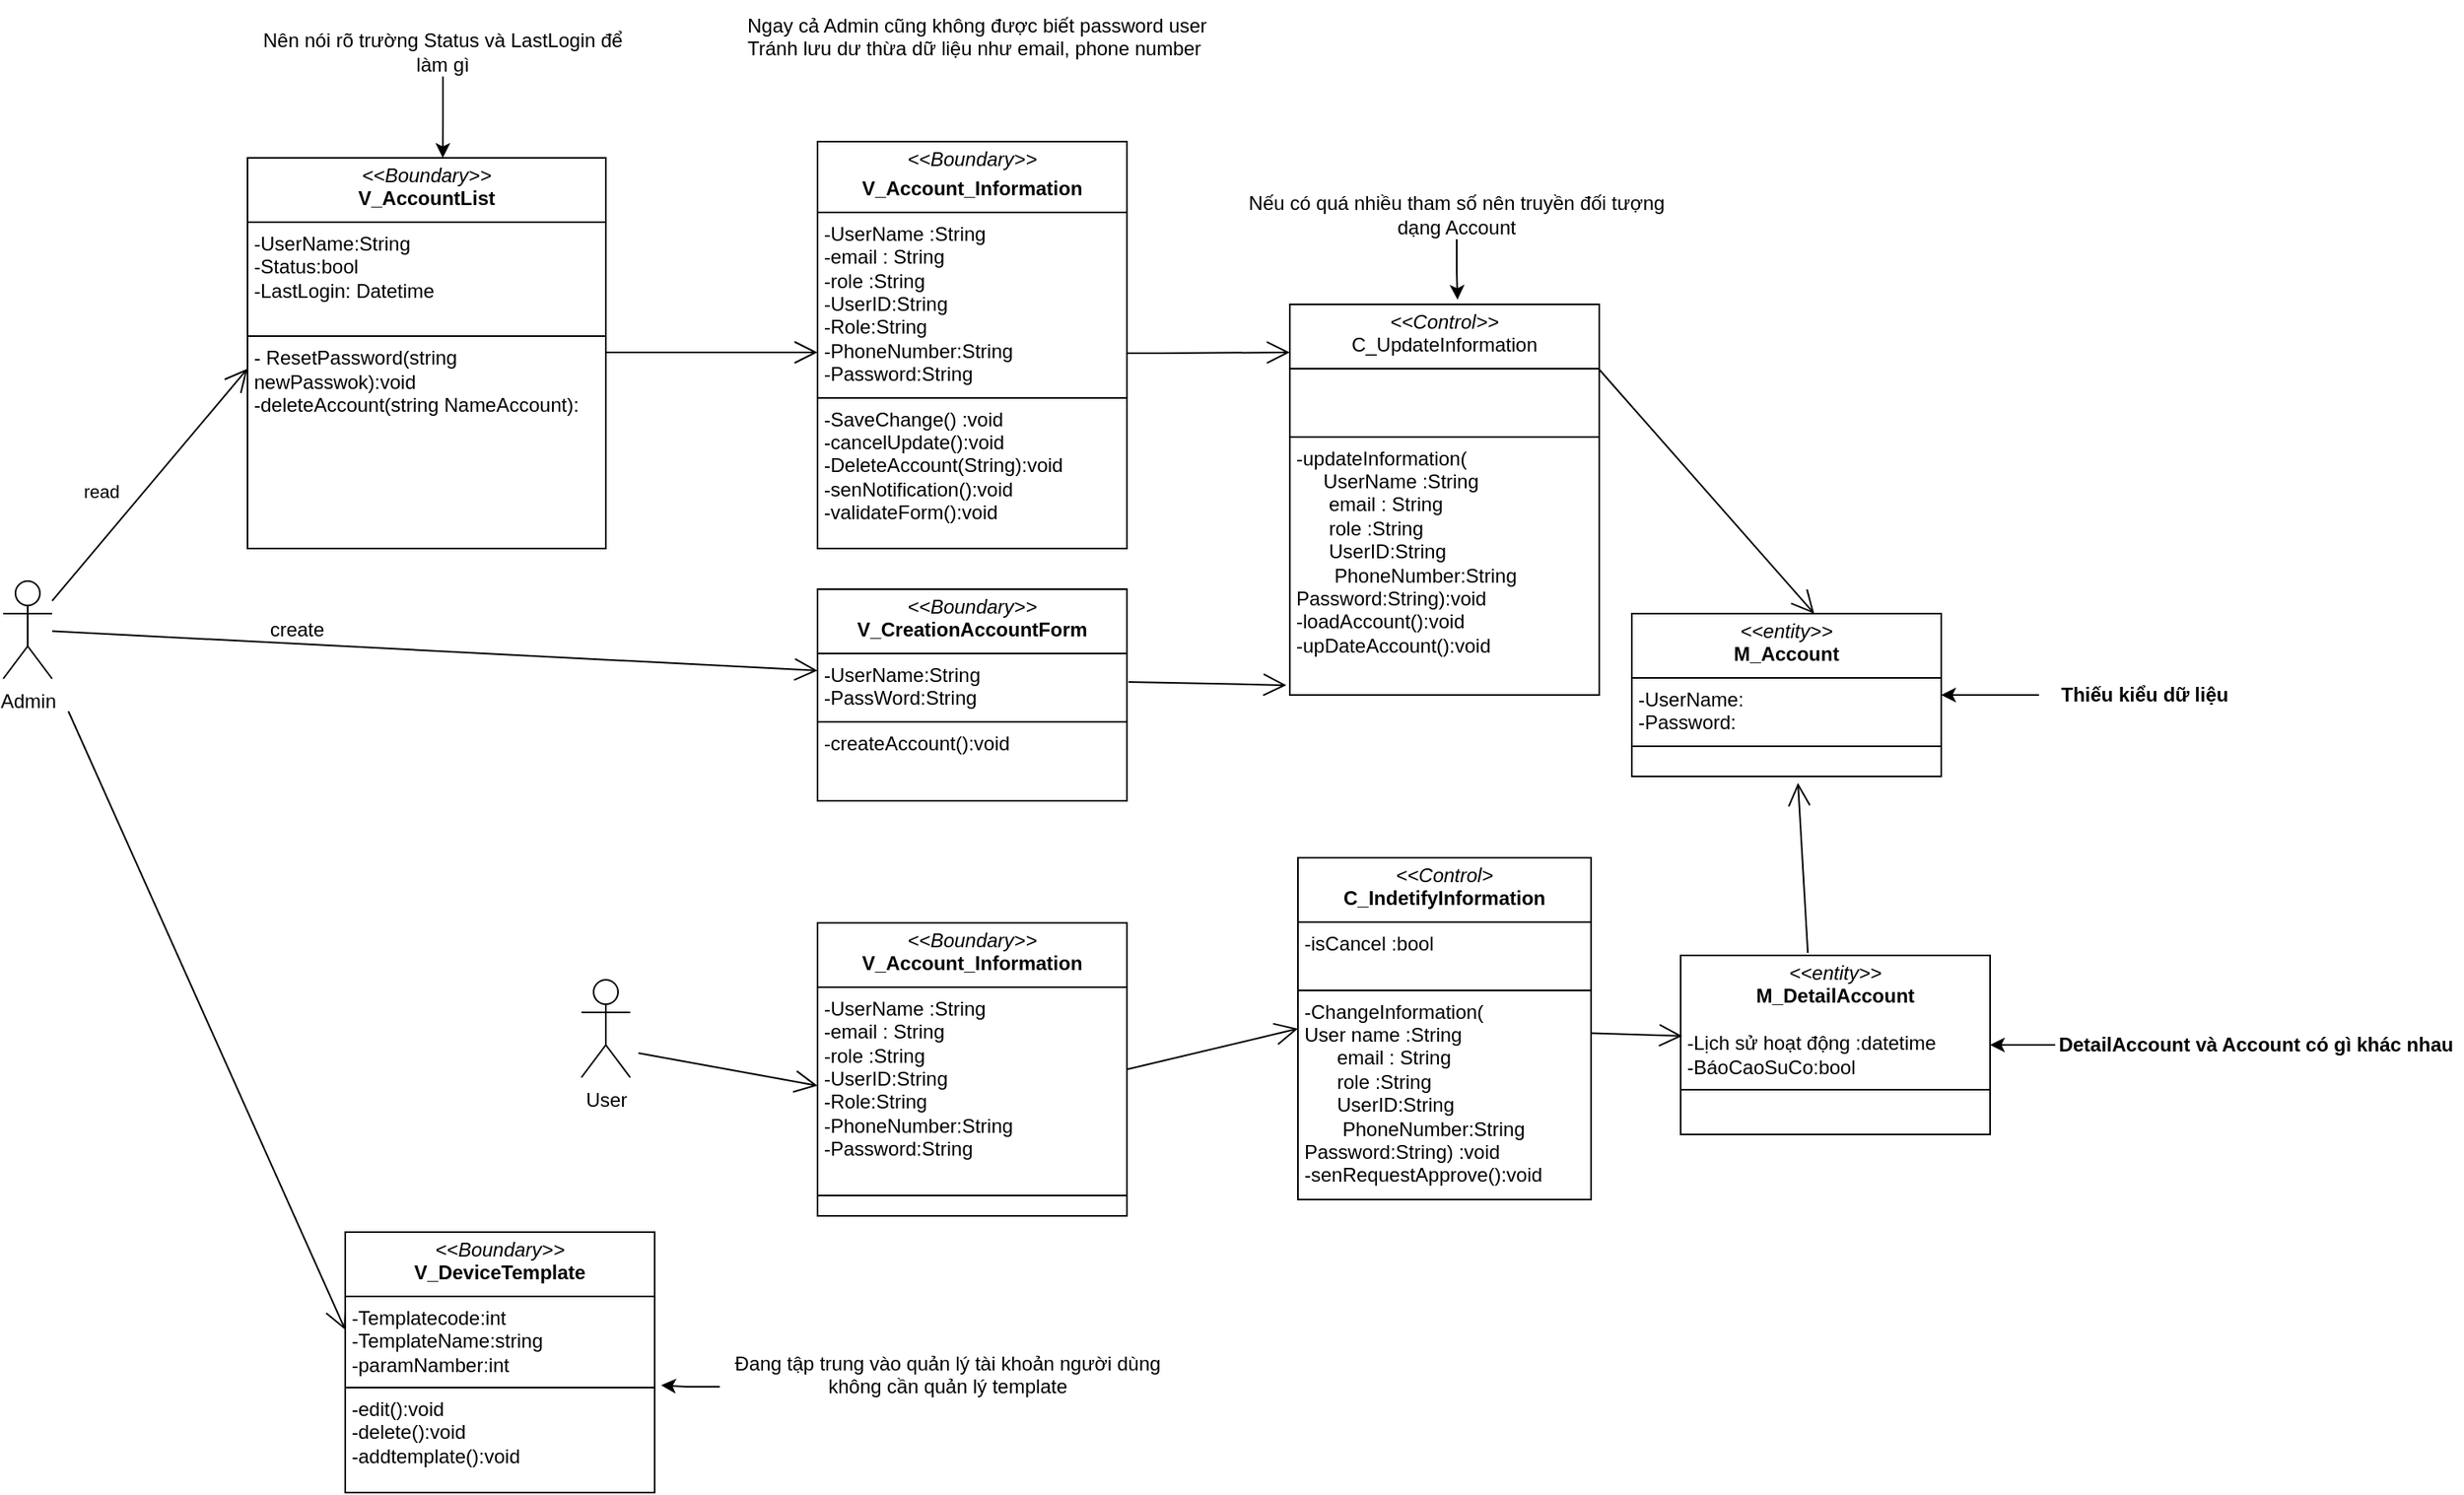 <mxfile version="27.0.3">
  <diagram name="Page-1" id="bUHd3mcqSWWPUzGJajod">
    <mxGraphModel dx="1426" dy="1890" grid="1" gridSize="10" guides="1" tooltips="1" connect="1" arrows="1" fold="1" page="1" pageScale="1" pageWidth="850" pageHeight="1100" math="0" shadow="0">
      <root>
        <mxCell id="0" />
        <mxCell id="1" parent="0" />
        <mxCell id="h2kUzffvo6i6aAG1tPyl-12" style="edgeStyle=orthogonalEdgeStyle;rounded=0;orthogonalLoop=1;jettySize=auto;html=1;" parent="1" edge="1">
          <mxGeometry relative="1" as="geometry">
            <mxPoint x="245" y="240" as="targetPoint" />
            <mxPoint x="245" y="250" as="sourcePoint" />
          </mxGeometry>
        </mxCell>
        <mxCell id="h2kUzffvo6i6aAG1tPyl-11" value="&lt;p style=&quot;margin:0px;margin-top:4px;text-align:center;&quot;&gt;&lt;i&gt;&amp;lt;&amp;lt;Boundary&amp;gt;&amp;gt;&lt;/i&gt;&lt;br&gt;&lt;b&gt;V_AccountList&lt;/b&gt;&lt;/p&gt;&lt;hr size=&quot;1&quot; style=&quot;border-style:solid;&quot;&gt;&lt;p style=&quot;margin:0px;margin-left:4px;&quot;&gt;-UserName:String&amp;nbsp;&lt;br&gt;&lt;/p&gt;&lt;p style=&quot;margin:0px;margin-left:4px;&quot;&gt;-Status:bool&lt;/p&gt;&lt;p style=&quot;margin:0px;margin-left:4px;&quot;&gt;-LastLogin: Datetime&lt;/p&gt;&lt;p style=&quot;margin:0px;margin-left:4px;&quot;&gt;&lt;br&gt;&lt;/p&gt;&lt;hr size=&quot;1&quot; style=&quot;border-style:solid;&quot;&gt;&lt;p style=&quot;margin:0px;margin-left:4px;&quot;&gt;- ResetPassword(string newPasswok):void&lt;br&gt;-deleteAccount(string NameAccount):&lt;/p&gt;" style="verticalAlign=top;align=left;overflow=fill;html=1;whiteSpace=wrap;" parent="1" vertex="1">
          <mxGeometry x="190" y="50" width="220" height="240" as="geometry" />
        </mxCell>
        <mxCell id="h2kUzffvo6i6aAG1tPyl-13" style="edgeStyle=orthogonalEdgeStyle;rounded=0;orthogonalLoop=1;jettySize=auto;html=1;exitX=0.5;exitY=1;exitDx=0;exitDy=0;" parent="1" source="h2kUzffvo6i6aAG1tPyl-11" target="h2kUzffvo6i6aAG1tPyl-11" edge="1">
          <mxGeometry relative="1" as="geometry" />
        </mxCell>
        <mxCell id="h2kUzffvo6i6aAG1tPyl-14" value="&lt;p style=&quot;margin:0px;margin-top:4px;text-align:center;&quot;&gt;&lt;i&gt;&amp;lt;&amp;lt;Boundary&amp;gt;&amp;gt;&lt;/i&gt;&lt;/p&gt;&lt;p style=&quot;margin:0px;margin-top:4px;text-align:center;&quot;&gt;&lt;b&gt;V_Account_Information&lt;/b&gt;&lt;/p&gt;&lt;hr size=&quot;1&quot; style=&quot;border-style:solid;&quot;&gt;&lt;p style=&quot;margin:0px;margin-left:4px;&quot;&gt;-UserName :String&lt;br&gt;-email : String&lt;/p&gt;&lt;p style=&quot;margin:0px;margin-left:4px;&quot;&gt;-role :String&amp;nbsp;&lt;/p&gt;&lt;p style=&quot;margin:0px;margin-left:4px;&quot;&gt;-UserID:String&amp;nbsp;&lt;/p&gt;&lt;p style=&quot;margin:0px;margin-left:4px;&quot;&gt;-Role:String&lt;/p&gt;&lt;p style=&quot;margin:0px;margin-left:4px;&quot;&gt;-PhoneNumber:String&lt;/p&gt;&lt;p style=&quot;margin:0px;margin-left:4px;&quot;&gt;-Password:String&lt;/p&gt;&lt;hr size=&quot;1&quot; style=&quot;border-style:solid;&quot;&gt;&lt;p style=&quot;margin:0px;margin-left:4px;&quot;&gt;-SaveChange() :void&lt;/p&gt;&lt;p style=&quot;margin:0px;margin-left:4px;&quot;&gt;-cancelUpdate():void&lt;/p&gt;&lt;p style=&quot;margin:0px;margin-left:4px;&quot;&gt;-DeleteAccount(String):void&amp;nbsp;&lt;/p&gt;&lt;p style=&quot;margin:0px;margin-left:4px;&quot;&gt;-senNotification():void&amp;nbsp;&lt;/p&gt;&lt;p style=&quot;margin:0px;margin-left:4px;&quot;&gt;-validateForm():void&amp;nbsp;&lt;/p&gt;" style="verticalAlign=top;align=left;overflow=fill;html=1;whiteSpace=wrap;" parent="1" vertex="1">
          <mxGeometry x="540" y="40" width="190" height="250" as="geometry" />
        </mxCell>
        <mxCell id="h2kUzffvo6i6aAG1tPyl-15" value="Admin" style="shape=umlActor;verticalLabelPosition=bottom;verticalAlign=top;html=1;" parent="1" vertex="1">
          <mxGeometry x="40" y="310" width="30" height="60" as="geometry" />
        </mxCell>
        <mxCell id="h2kUzffvo6i6aAG1tPyl-16" value="" style="endArrow=open;endFill=1;endSize=12;html=1;rounded=0;" parent="1" source="h2kUzffvo6i6aAG1tPyl-15" edge="1">
          <mxGeometry width="160" relative="1" as="geometry">
            <mxPoint x="60" y="180" as="sourcePoint" />
            <mxPoint x="190" y="179.5" as="targetPoint" />
          </mxGeometry>
        </mxCell>
        <mxCell id="h2kUzffvo6i6aAG1tPyl-21" value="read" style="edgeLabel;html=1;align=center;verticalAlign=middle;resizable=0;points=[];" parent="h2kUzffvo6i6aAG1tPyl-16" vertex="1" connectable="0">
          <mxGeometry x="-0.138" y="9" relative="1" as="geometry">
            <mxPoint x="-15" as="offset" />
          </mxGeometry>
        </mxCell>
        <mxCell id="h2kUzffvo6i6aAG1tPyl-18" value="" style="endArrow=open;endFill=1;endSize=12;html=1;rounded=0;" parent="1" edge="1">
          <mxGeometry width="160" relative="1" as="geometry">
            <mxPoint x="410" y="169.5" as="sourcePoint" />
            <mxPoint x="540" y="169.5" as="targetPoint" />
          </mxGeometry>
        </mxCell>
        <mxCell id="h2kUzffvo6i6aAG1tPyl-19" value="" style="endArrow=open;endFill=1;endSize=12;html=1;rounded=0;" parent="1" edge="1">
          <mxGeometry width="160" relative="1" as="geometry">
            <mxPoint x="730" y="170" as="sourcePoint" />
            <mxPoint x="830" y="169.5" as="targetPoint" />
            <Array as="points">
              <mxPoint x="760" y="170" />
              <mxPoint x="750" y="170" />
            </Array>
          </mxGeometry>
        </mxCell>
        <mxCell id="h2kUzffvo6i6aAG1tPyl-20" value="&lt;p style=&quot;margin:0px;margin-top:4px;text-align:center;&quot;&gt;&lt;i&gt;&amp;lt;&amp;lt;Control&amp;gt;&amp;gt;&lt;/i&gt;&lt;br&gt;C_UpdateInformation&lt;/p&gt;&lt;hr size=&quot;1&quot; style=&quot;border-style:solid;&quot;&gt;&lt;p style=&quot;margin:0px;margin-left:4px;&quot;&gt;&lt;br&gt;&lt;br&gt;&lt;/p&gt;&lt;hr size=&quot;1&quot; style=&quot;border-style:solid;&quot;&gt;&lt;p style=&quot;margin:0px;margin-left:4px;&quot;&gt;-updateInformation(&lt;/p&gt;&lt;p style=&quot;margin:0px;margin-left:4px;&quot;&gt;&amp;nbsp; &amp;nbsp; &amp;nbsp;UserName :String&lt;/p&gt;&lt;p style=&quot;margin:0px;margin-left:4px;&quot;&gt;&amp;nbsp; &amp;nbsp; &amp;nbsp; email : String&lt;/p&gt;&lt;p style=&quot;margin: 0px 0px 0px 4px;&quot;&gt;&amp;nbsp; &amp;nbsp; &amp;nbsp; role :String&amp;nbsp;&lt;/p&gt;&lt;p style=&quot;margin: 0px 0px 0px 4px;&quot;&gt;&amp;nbsp; &amp;nbsp; &amp;nbsp; UserID:String&amp;nbsp;&lt;/p&gt;&lt;p style=&quot;margin: 0px 0px 0px 4px;&quot;&gt;&amp;nbsp; &amp;nbsp; &amp;nbsp; &amp;nbsp;PhoneNumber:String&lt;/p&gt;&lt;p style=&quot;margin: 0px 0px 0px 4px;&quot;&gt;&lt;span style=&quot;background-color: transparent; color: light-dark(rgb(0, 0, 0), rgb(255, 255, 255));&quot;&gt;Password:String&lt;/span&gt;&lt;span style=&quot;background-color: transparent; color: light-dark(rgb(0, 0, 0), rgb(255, 255, 255));&quot;&gt;):void&amp;nbsp;&lt;/span&gt;&lt;/p&gt;&lt;p style=&quot;margin:0px;margin-left:4px;&quot;&gt;-loadAccount():void&lt;/p&gt;&lt;p style=&quot;margin:0px;margin-left:4px;&quot;&gt;-upDateAccount():void&lt;/p&gt;" style="verticalAlign=top;align=left;overflow=fill;html=1;whiteSpace=wrap;" parent="1" vertex="1">
          <mxGeometry x="830" y="140" width="190" height="240" as="geometry" />
        </mxCell>
        <mxCell id="h2kUzffvo6i6aAG1tPyl-22" value="" style="endArrow=open;endFill=1;endSize=12;html=1;rounded=0;" parent="1" edge="1">
          <mxGeometry width="160" relative="1" as="geometry">
            <mxPoint x="1020" y="180" as="sourcePoint" />
            <mxPoint x="1152" y="330" as="targetPoint" />
          </mxGeometry>
        </mxCell>
        <mxCell id="h2kUzffvo6i6aAG1tPyl-23" value="&lt;p style=&quot;margin:0px;margin-top:4px;text-align:center;&quot;&gt;&lt;i&gt;&amp;lt;&amp;lt;entity&amp;gt;&amp;gt;&lt;/i&gt;&lt;br&gt;&lt;b&gt;M_Account&lt;/b&gt;&lt;/p&gt;&lt;hr size=&quot;1&quot; style=&quot;border-style:solid;&quot;&gt;&lt;p style=&quot;margin:0px;margin-left:4px;&quot;&gt;-UserName:&lt;br&gt;-Password:&lt;/p&gt;&lt;hr size=&quot;1&quot; style=&quot;border-style:solid;&quot;&gt;&lt;p style=&quot;margin:0px;margin-left:4px;&quot;&gt;&lt;br&gt;&lt;/p&gt;" style="verticalAlign=top;align=left;overflow=fill;html=1;whiteSpace=wrap;" parent="1" vertex="1">
          <mxGeometry x="1040" y="330" width="190" height="100" as="geometry" />
        </mxCell>
        <mxCell id="h2kUzffvo6i6aAG1tPyl-24" value="&lt;p style=&quot;margin:0px;margin-top:4px;text-align:center;&quot;&gt;&lt;i&gt;&amp;lt;&amp;lt;entity&amp;gt;&amp;gt;&lt;/i&gt;&lt;br&gt;&lt;b&gt;M_DetailAccount&lt;/b&gt;&lt;/p&gt;&lt;p style=&quot;margin:0px;margin-left:4px;&quot;&gt;&lt;br&gt;-Lịch sử hoạt động :datetime&lt;/p&gt;&lt;p style=&quot;margin:0px;margin-left:4px;&quot;&gt;-BáoCaoSuCo:bool&lt;/p&gt;&lt;hr size=&quot;1&quot; style=&quot;border-style:solid;&quot;&gt;&lt;p style=&quot;margin:0px;margin-left:4px;&quot;&gt;&lt;br&gt;&lt;br&gt;&lt;/p&gt;" style="verticalAlign=top;align=left;overflow=fill;html=1;whiteSpace=wrap;" parent="1" vertex="1">
          <mxGeometry x="1070" y="540" width="190" height="110" as="geometry" />
        </mxCell>
        <mxCell id="h2kUzffvo6i6aAG1tPyl-26" value="" style="endArrow=open;endFill=1;endSize=12;html=1;rounded=0;exitX=0.411;exitY=-0.014;exitDx=0;exitDy=0;exitPerimeter=0;entryX=0.537;entryY=1.04;entryDx=0;entryDy=0;entryPerimeter=0;" parent="1" source="h2kUzffvo6i6aAG1tPyl-24" target="h2kUzffvo6i6aAG1tPyl-23" edge="1">
          <mxGeometry width="160" relative="1" as="geometry">
            <mxPoint x="980" y="450" as="sourcePoint" />
            <mxPoint x="1140" y="450" as="targetPoint" />
          </mxGeometry>
        </mxCell>
        <mxCell id="h2kUzffvo6i6aAG1tPyl-27" value="User" style="shape=umlActor;verticalLabelPosition=bottom;verticalAlign=top;html=1;" parent="1" vertex="1">
          <mxGeometry x="395" y="555" width="30" height="60" as="geometry" />
        </mxCell>
        <mxCell id="h2kUzffvo6i6aAG1tPyl-28" value="&lt;p style=&quot;margin:0px;margin-top:4px;text-align:center;&quot;&gt;&lt;i&gt;&amp;lt;&amp;lt;Boundary&amp;gt;&amp;gt;&lt;/i&gt;&lt;br&gt;&lt;b&gt;V_Account_Information&lt;/b&gt;&lt;/p&gt;&lt;hr size=&quot;1&quot; style=&quot;border-style:solid;&quot;&gt;&lt;p style=&quot;margin: 0px 0px 0px 4px;&quot;&gt;-UserName :String&lt;br&gt;-email : String&lt;/p&gt;&lt;p style=&quot;margin: 0px 0px 0px 4px;&quot;&gt;-role :String&amp;nbsp;&lt;/p&gt;&lt;p style=&quot;margin: 0px 0px 0px 4px;&quot;&gt;-UserID:String&amp;nbsp;&lt;/p&gt;&lt;p style=&quot;margin: 0px 0px 0px 4px;&quot;&gt;-Role:String&lt;/p&gt;&lt;p style=&quot;margin: 0px 0px 0px 4px;&quot;&gt;-PhoneNumber:String&lt;/p&gt;&lt;p style=&quot;margin: 0px 0px 0px 4px;&quot;&gt;-Password:String&lt;/p&gt;&lt;p style=&quot;margin:0px;margin-left:4px;&quot;&gt;&lt;br&gt;&lt;/p&gt;&lt;hr size=&quot;1&quot; style=&quot;border-style:solid;&quot;&gt;&lt;p style=&quot;margin:0px;margin-left:4px;&quot;&gt;&lt;br&gt;&lt;/p&gt;" style="verticalAlign=top;align=left;overflow=fill;html=1;whiteSpace=wrap;" parent="1" vertex="1">
          <mxGeometry x="540" y="520" width="190" height="180" as="geometry" />
        </mxCell>
        <mxCell id="h2kUzffvo6i6aAG1tPyl-33" style="edgeStyle=orthogonalEdgeStyle;rounded=0;orthogonalLoop=1;jettySize=auto;html=1;" parent="1" edge="1">
          <mxGeometry relative="1" as="geometry">
            <mxPoint x="740" y="700" as="targetPoint" />
            <mxPoint x="740" y="700" as="sourcePoint" />
          </mxGeometry>
        </mxCell>
        <mxCell id="h2kUzffvo6i6aAG1tPyl-29" value="&lt;p style=&quot;margin:0px;margin-top:4px;text-align:center;&quot;&gt;&lt;i&gt;&amp;lt;&amp;lt;Control&amp;gt;&lt;/i&gt;&lt;br&gt;&lt;b&gt;C_IndetifyInformation&lt;/b&gt;&lt;/p&gt;&lt;hr size=&quot;1&quot; style=&quot;border-style:solid;&quot;&gt;&lt;p style=&quot;margin:0px;margin-left:4px;&quot;&gt;-isCancel :bool&lt;br&gt;&lt;br&gt;&lt;/p&gt;&lt;hr size=&quot;1&quot; style=&quot;border-style:solid;&quot;&gt;&lt;p style=&quot;margin:0px;margin-left:4px;&quot;&gt;-ChangeInformation(&lt;/p&gt;&lt;p style=&quot;margin:0px;margin-left:4px;&quot;&gt;User name&lt;span style=&quot;background-color: transparent; color: light-dark(rgb(0, 0, 0), rgb(255, 255, 255));&quot;&gt;&amp;nbsp;:String&lt;/span&gt;&lt;br&gt;&lt;/p&gt;&lt;p style=&quot;margin: 0px 0px 0px 4px;&quot;&gt;&amp;nbsp; &amp;nbsp; &amp;nbsp; email : String&lt;/p&gt;&lt;p style=&quot;margin: 0px 0px 0px 4px;&quot;&gt;&amp;nbsp; &amp;nbsp; &amp;nbsp; role :String&amp;nbsp;&lt;/p&gt;&lt;p style=&quot;margin: 0px 0px 0px 4px;&quot;&gt;&amp;nbsp; &amp;nbsp; &amp;nbsp; UserID:String&amp;nbsp;&lt;/p&gt;&lt;p style=&quot;margin: 0px 0px 0px 4px;&quot;&gt;&amp;nbsp; &amp;nbsp; &amp;nbsp; &amp;nbsp;PhoneNumber:String&lt;/p&gt;&lt;p style=&quot;margin: 0px 0px 0px 4px;&quot;&gt;&lt;span style=&quot;background-color: transparent; color: light-dark(rgb(0, 0, 0), rgb(255, 255, 255));&quot;&gt;Password:String) :void&lt;/span&gt;&lt;/p&gt;&lt;p style=&quot;margin: 0px 0px 0px 4px;&quot;&gt;-senRequestApprove():void&lt;/p&gt;" style="verticalAlign=top;align=left;overflow=fill;html=1;whiteSpace=wrap;" parent="1" vertex="1">
          <mxGeometry x="835" y="480" width="180" height="210" as="geometry" />
        </mxCell>
        <mxCell id="h2kUzffvo6i6aAG1tPyl-30" value="" style="endArrow=open;endFill=1;endSize=12;html=1;rounded=0;" parent="1" edge="1">
          <mxGeometry width="160" relative="1" as="geometry">
            <mxPoint x="430" y="600" as="sourcePoint" />
            <mxPoint x="540" y="620" as="targetPoint" />
          </mxGeometry>
        </mxCell>
        <mxCell id="h2kUzffvo6i6aAG1tPyl-31" value="" style="endArrow=open;endFill=1;endSize=12;html=1;rounded=0;entryX=0;entryY=0.5;entryDx=0;entryDy=0;exitX=1;exitY=0.5;exitDx=0;exitDy=0;" parent="1" source="h2kUzffvo6i6aAG1tPyl-28" target="h2kUzffvo6i6aAG1tPyl-29" edge="1">
          <mxGeometry width="160" relative="1" as="geometry">
            <mxPoint x="600" y="580" as="sourcePoint" />
            <mxPoint x="760" y="580" as="targetPoint" />
          </mxGeometry>
        </mxCell>
        <mxCell id="h2kUzffvo6i6aAG1tPyl-32" value="" style="endArrow=open;endFill=1;endSize=12;html=1;rounded=0;entryX=0.005;entryY=0.45;entryDx=0;entryDy=0;entryPerimeter=0;" parent="1" source="h2kUzffvo6i6aAG1tPyl-29" target="h2kUzffvo6i6aAG1tPyl-24" edge="1">
          <mxGeometry width="160" relative="1" as="geometry">
            <mxPoint x="930" y="580" as="sourcePoint" />
            <mxPoint x="1090" y="580" as="targetPoint" />
          </mxGeometry>
        </mxCell>
        <mxCell id="h2kUzffvo6i6aAG1tPyl-34" value="&lt;p style=&quot;margin:0px;margin-top:4px;text-align:center;&quot;&gt;&lt;i&gt;&amp;lt;&amp;lt;Boundary&amp;gt;&amp;gt;&lt;/i&gt;&lt;br&gt;&lt;b&gt;V_CreationAccountForm&lt;/b&gt;&lt;/p&gt;&lt;hr size=&quot;1&quot; style=&quot;border-style:solid;&quot;&gt;&lt;p style=&quot;margin:0px;margin-left:4px;&quot;&gt;-UserName:String&lt;br&gt;-PassWord:String&amp;nbsp;&lt;/p&gt;&lt;hr size=&quot;1&quot; style=&quot;border-style:solid;&quot;&gt;&lt;p style=&quot;margin:0px;margin-left:4px;&quot;&gt;-createAccount():void&amp;nbsp;&lt;br&gt;&lt;br&gt;&lt;/p&gt;" style="verticalAlign=top;align=left;overflow=fill;html=1;whiteSpace=wrap;" parent="1" vertex="1">
          <mxGeometry x="540" y="315" width="190" height="130" as="geometry" />
        </mxCell>
        <mxCell id="h2kUzffvo6i6aAG1tPyl-35" value="" style="endArrow=open;endFill=1;endSize=12;html=1;rounded=0;entryX=-0.011;entryY=0.975;entryDx=0;entryDy=0;entryPerimeter=0;exitX=1.005;exitY=0.438;exitDx=0;exitDy=0;exitPerimeter=0;" parent="1" source="h2kUzffvo6i6aAG1tPyl-34" target="h2kUzffvo6i6aAG1tPyl-20" edge="1">
          <mxGeometry width="160" relative="1" as="geometry">
            <mxPoint x="450" y="390" as="sourcePoint" />
            <mxPoint x="627.91" y="386.04" as="targetPoint" />
          </mxGeometry>
        </mxCell>
        <mxCell id="h2kUzffvo6i6aAG1tPyl-37" value="" style="endArrow=open;endFill=1;endSize=12;html=1;rounded=0;entryX=0;entryY=0.385;entryDx=0;entryDy=0;entryPerimeter=0;" parent="1" source="h2kUzffvo6i6aAG1tPyl-15" target="h2kUzffvo6i6aAG1tPyl-34" edge="1">
          <mxGeometry width="160" relative="1" as="geometry">
            <mxPoint x="60" y="220" as="sourcePoint" />
            <mxPoint x="220" y="220" as="targetPoint" />
            <Array as="points" />
          </mxGeometry>
        </mxCell>
        <mxCell id="h2kUzffvo6i6aAG1tPyl-38" value="create" style="text;html=1;align=center;verticalAlign=middle;resizable=0;points=[];autosize=1;strokeColor=none;fillColor=none;" parent="1" vertex="1">
          <mxGeometry x="190" y="325" width="60" height="30" as="geometry" />
        </mxCell>
        <mxCell id="h2kUzffvo6i6aAG1tPyl-40" value="" style="endArrow=open;endFill=1;endSize=12;html=1;rounded=0;" parent="1" edge="1">
          <mxGeometry width="160" relative="1" as="geometry">
            <mxPoint x="80" y="390" as="sourcePoint" />
            <mxPoint x="250" y="770" as="targetPoint" />
          </mxGeometry>
        </mxCell>
        <mxCell id="h2kUzffvo6i6aAG1tPyl-41" value="&lt;p style=&quot;margin:0px;margin-top:4px;text-align:center;&quot;&gt;&lt;i&gt;&amp;lt;&amp;lt;Boundary&amp;gt;&amp;gt;&lt;/i&gt;&lt;br&gt;&lt;b&gt;V_DeviceTemplate&lt;/b&gt;&lt;/p&gt;&lt;hr size=&quot;1&quot; style=&quot;border-style:solid;&quot;&gt;&lt;p style=&quot;margin:0px;margin-left:4px;&quot;&gt;-Templatecode:int&lt;br&gt;-TemplateName:string&lt;/p&gt;&lt;p style=&quot;margin:0px;margin-left:4px;&quot;&gt;-paramNamber:int&lt;/p&gt;&lt;hr size=&quot;1&quot; style=&quot;border-style:solid;&quot;&gt;&lt;p style=&quot;margin:0px;margin-left:4px;&quot;&gt;-edit():void&lt;br&gt;-delete():void&lt;/p&gt;&lt;p style=&quot;margin:0px;margin-left:4px;&quot;&gt;-addtemplate():void&lt;/p&gt;" style="verticalAlign=top;align=left;overflow=fill;html=1;whiteSpace=wrap;" parent="1" vertex="1">
          <mxGeometry x="250" y="710" width="190" height="160" as="geometry" />
        </mxCell>
        <mxCell id="tO9D5peTiFNT7E62VxKZ-4" value="Nên nói rõ trường Status và LastLogin để làm gì" style="text;html=1;align=center;verticalAlign=middle;whiteSpace=wrap;rounded=0;" vertex="1" parent="1">
          <mxGeometry x="190" y="-30" width="240" height="30" as="geometry" />
        </mxCell>
        <mxCell id="tO9D5peTiFNT7E62VxKZ-5" style="edgeStyle=orthogonalEdgeStyle;rounded=0;orthogonalLoop=1;jettySize=auto;html=1;entryX=0.545;entryY=0;entryDx=0;entryDy=0;entryPerimeter=0;" edge="1" parent="1" source="tO9D5peTiFNT7E62VxKZ-4" target="h2kUzffvo6i6aAG1tPyl-11">
          <mxGeometry relative="1" as="geometry" />
        </mxCell>
        <mxCell id="tO9D5peTiFNT7E62VxKZ-7" value="Ngay cả Admin cũng không được biết password user&lt;div&gt;Tránh lưu dư thừa dữ liệu như email, phone number&lt;br&gt;&lt;div&gt;&lt;br&gt;&lt;/div&gt;&lt;/div&gt;" style="text;html=1;align=left;verticalAlign=middle;resizable=0;points=[];autosize=1;strokeColor=none;fillColor=none;" vertex="1" parent="1">
          <mxGeometry x="495" y="-47" width="310" height="60" as="geometry" />
        </mxCell>
        <mxCell id="tO9D5peTiFNT7E62VxKZ-9" style="edgeStyle=orthogonalEdgeStyle;rounded=0;orthogonalLoop=1;jettySize=auto;html=1;entryX=1;entryY=0.5;entryDx=0;entryDy=0;" edge="1" parent="1" source="tO9D5peTiFNT7E62VxKZ-8" target="h2kUzffvo6i6aAG1tPyl-23">
          <mxGeometry relative="1" as="geometry" />
        </mxCell>
        <mxCell id="tO9D5peTiFNT7E62VxKZ-8" value="&lt;b&gt;Thiếu kiểu dữ liệu&lt;/b&gt;" style="text;html=1;align=center;verticalAlign=middle;whiteSpace=wrap;rounded=0;" vertex="1" parent="1">
          <mxGeometry x="1290" y="365" width="130" height="30" as="geometry" />
        </mxCell>
        <mxCell id="tO9D5peTiFNT7E62VxKZ-10" value="Nếu có quá nhiều tham số nên truyền đối tượng dạng Account" style="text;html=1;align=center;verticalAlign=middle;whiteSpace=wrap;rounded=0;" vertex="1" parent="1">
          <mxGeometry x="800" y="70" width="265" height="30" as="geometry" />
        </mxCell>
        <mxCell id="tO9D5peTiFNT7E62VxKZ-11" style="edgeStyle=orthogonalEdgeStyle;rounded=0;orthogonalLoop=1;jettySize=auto;html=1;entryX=0.542;entryY=-0.012;entryDx=0;entryDy=0;entryPerimeter=0;" edge="1" parent="1" source="tO9D5peTiFNT7E62VxKZ-10" target="h2kUzffvo6i6aAG1tPyl-20">
          <mxGeometry relative="1" as="geometry" />
        </mxCell>
        <mxCell id="tO9D5peTiFNT7E62VxKZ-12" value="Đang tập trung vào quản lý tài khoản người dùng không cần quản lý template&lt;div&gt;&lt;br&gt;&lt;/div&gt;" style="text;html=1;align=center;verticalAlign=middle;whiteSpace=wrap;rounded=0;" vertex="1" parent="1">
          <mxGeometry x="480" y="790" width="280" height="30" as="geometry" />
        </mxCell>
        <mxCell id="tO9D5peTiFNT7E62VxKZ-13" style="edgeStyle=orthogonalEdgeStyle;rounded=0;orthogonalLoop=1;jettySize=auto;html=1;entryX=1.021;entryY=0.588;entryDx=0;entryDy=0;entryPerimeter=0;" edge="1" parent="1" source="tO9D5peTiFNT7E62VxKZ-12" target="h2kUzffvo6i6aAG1tPyl-41">
          <mxGeometry relative="1" as="geometry" />
        </mxCell>
        <mxCell id="tO9D5peTiFNT7E62VxKZ-15" style="edgeStyle=orthogonalEdgeStyle;rounded=0;orthogonalLoop=1;jettySize=auto;html=1;entryX=1;entryY=0.5;entryDx=0;entryDy=0;" edge="1" parent="1" source="tO9D5peTiFNT7E62VxKZ-14" target="h2kUzffvo6i6aAG1tPyl-24">
          <mxGeometry relative="1" as="geometry" />
        </mxCell>
        <mxCell id="tO9D5peTiFNT7E62VxKZ-14" value="&lt;b&gt;DetailAccount và Account có gì khác nhau&amp;nbsp;&lt;/b&gt;" style="text;html=1;align=center;verticalAlign=middle;whiteSpace=wrap;rounded=0;" vertex="1" parent="1">
          <mxGeometry x="1300" y="580" width="250" height="30" as="geometry" />
        </mxCell>
      </root>
    </mxGraphModel>
  </diagram>
</mxfile>
